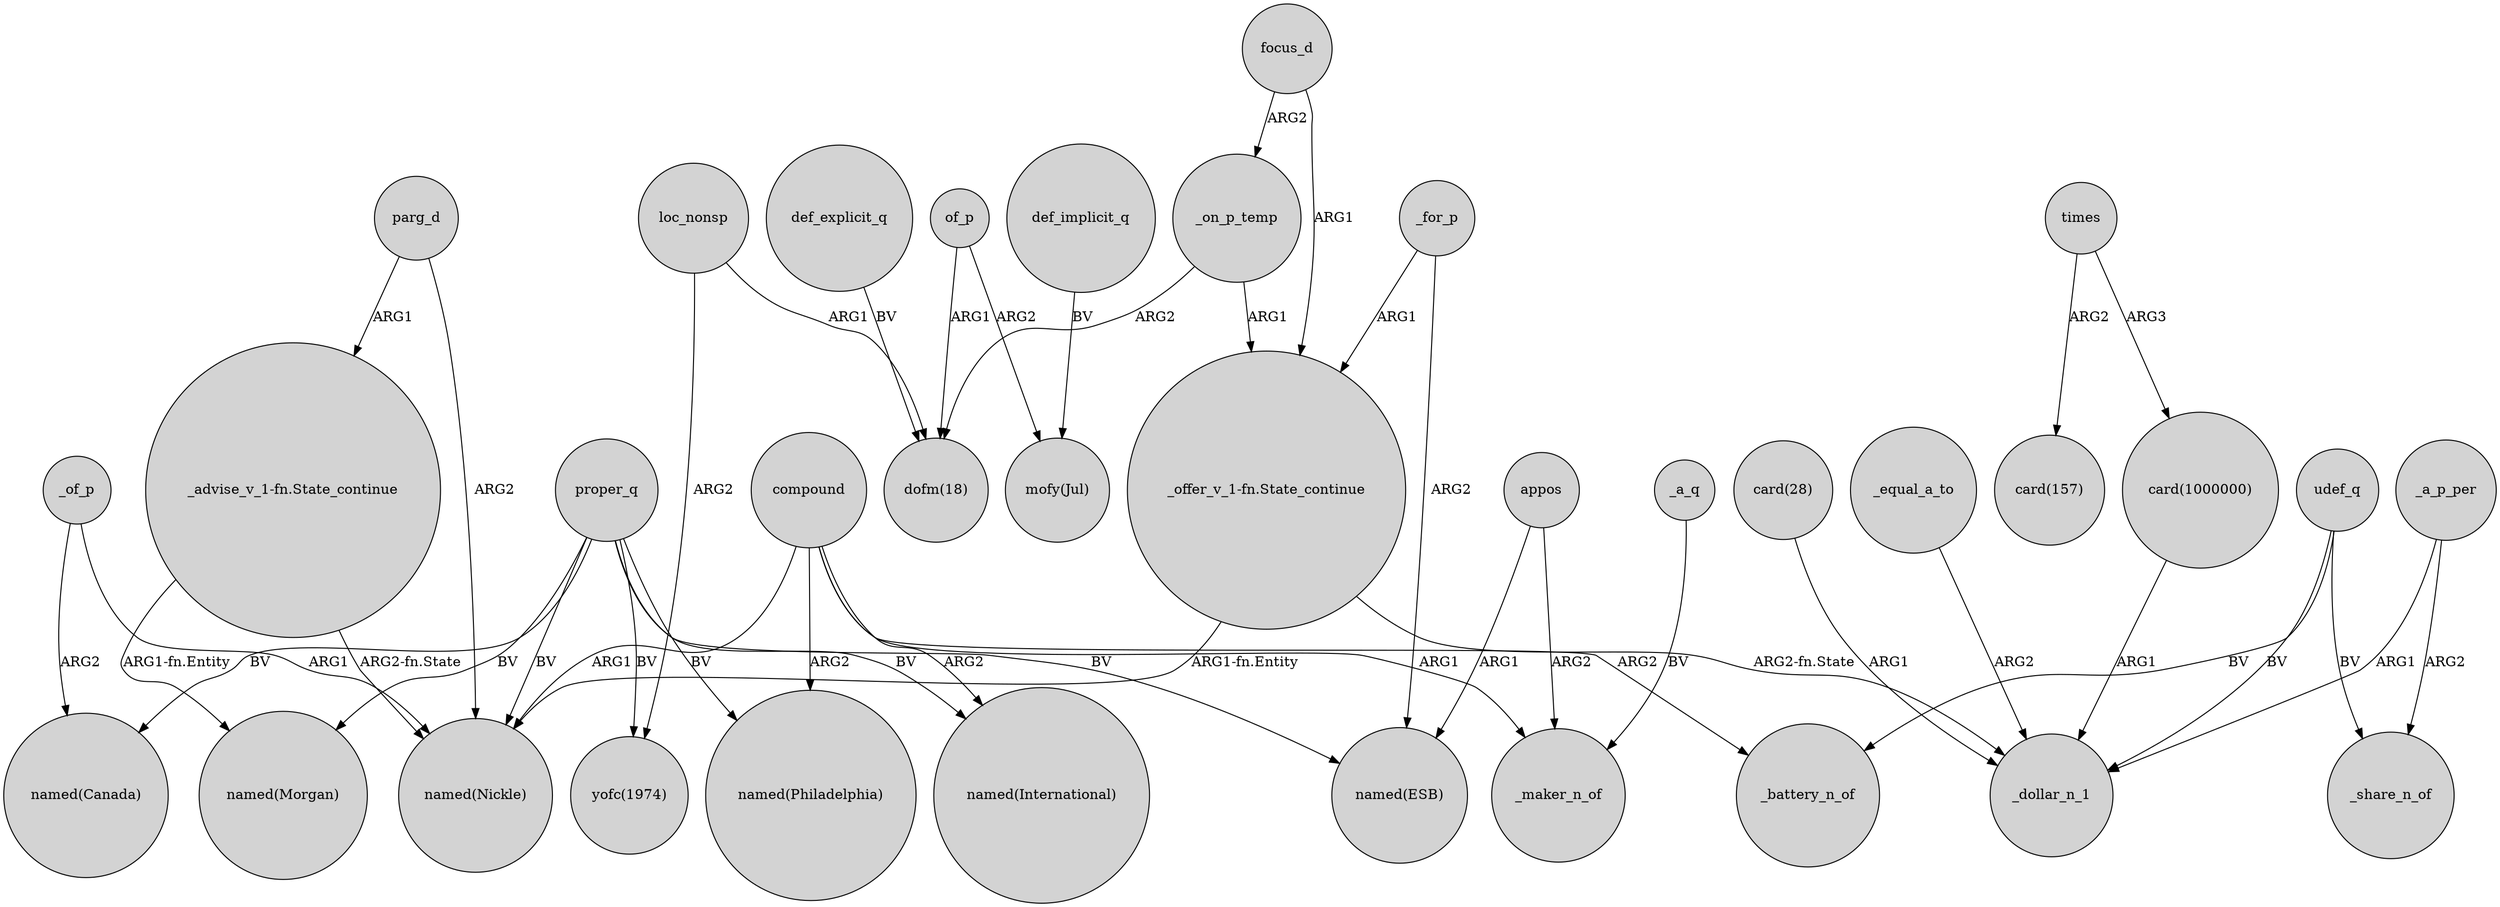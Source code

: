 digraph {
	node [shape=circle style=filled]
	loc_nonsp -> "yofc(1974)" [label=ARG2]
	_of_p -> "named(Nickle)" [label=ARG1]
	focus_d -> _on_p_temp [label=ARG2]
	_on_p_temp -> "dofm(18)" [label=ARG2]
	_for_p -> "named(ESB)" [label=ARG2]
	compound -> "named(Philadelphia)" [label=ARG2]
	"_advise_v_1-fn.State_continue" -> "named(Nickle)" [label="ARG2-fn.State"]
	"_offer_v_1-fn.State_continue" -> "named(Nickle)" [label="ARG1-fn.Entity"]
	proper_q -> "named(Philadelphia)" [label=BV]
	"card(28)" -> _dollar_n_1 [label=ARG1]
	times -> "card(1000000)" [label=ARG3]
	_for_p -> "_offer_v_1-fn.State_continue" [label=ARG1]
	def_implicit_q -> "mofy(Jul)" [label=BV]
	_on_p_temp -> "_offer_v_1-fn.State_continue" [label=ARG1]
	compound -> _battery_n_of [label=ARG2]
	proper_q -> "named(ESB)" [label=BV]
	proper_q -> "named(Nickle)" [label=BV]
	proper_q -> "yofc(1974)" [label=BV]
	_a_p_per -> _share_n_of [label=ARG2]
	focus_d -> "_offer_v_1-fn.State_continue" [label=ARG1]
	"_advise_v_1-fn.State_continue" -> "named(Morgan)" [label="ARG1-fn.Entity"]
	parg_d -> "_advise_v_1-fn.State_continue" [label=ARG1]
	"_offer_v_1-fn.State_continue" -> _dollar_n_1 [label="ARG2-fn.State"]
	appos -> _maker_n_of [label=ARG2]
	udef_q -> _share_n_of [label=BV]
	_equal_a_to -> _dollar_n_1 [label=ARG2]
	_of_p -> "named(Canada)" [label=ARG2]
	loc_nonsp -> "dofm(18)" [label=ARG1]
	proper_q -> "named(International)" [label=BV]
	udef_q -> _dollar_n_1 [label=BV]
	"card(1000000)" -> _dollar_n_1 [label=ARG1]
	_a_p_per -> _dollar_n_1 [label=ARG1]
	of_p -> "mofy(Jul)" [label=ARG2]
	proper_q -> "named(Canada)" [label=BV]
	compound -> _maker_n_of [label=ARG1]
	udef_q -> _battery_n_of [label=BV]
	def_explicit_q -> "dofm(18)" [label=BV]
	compound -> "named(International)" [label=ARG2]
	compound -> "named(Nickle)" [label=ARG1]
	of_p -> "dofm(18)" [label=ARG1]
	proper_q -> "named(Morgan)" [label=BV]
	times -> "card(157)" [label=ARG2]
	_a_q -> _maker_n_of [label=BV]
	appos -> "named(ESB)" [label=ARG1]
	parg_d -> "named(Nickle)" [label=ARG2]
}
